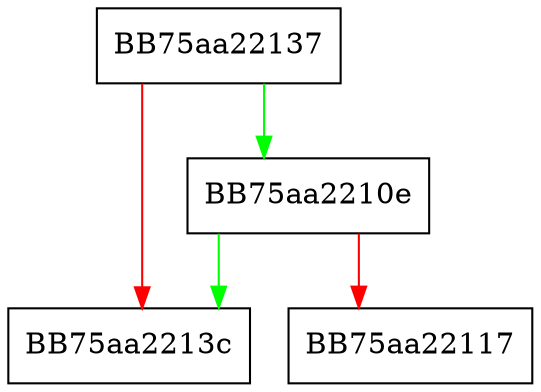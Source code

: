 digraph FUN_75aa22137 {
  node [shape="box"];
  graph [splines=ortho];
  BB75aa2210e -> BB75aa2213c [color="green"];
  BB75aa2210e -> BB75aa22117 [color="red"];
  BB75aa22137 -> BB75aa2210e [color="green"];
  BB75aa22137 -> BB75aa2213c [color="red"];
}